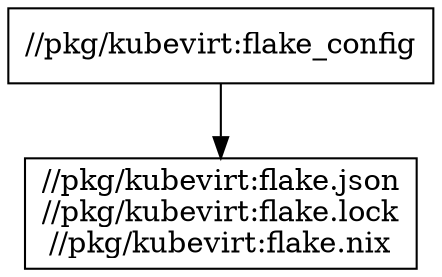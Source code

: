 digraph mygraph {
  node [shape=box];
  "//pkg/kubevirt:flake_config"
  "//pkg/kubevirt:flake_config" -> "//pkg/kubevirt:flake.json\n//pkg/kubevirt:flake.lock\n//pkg/kubevirt:flake.nix"
  "//pkg/kubevirt:flake.json\n//pkg/kubevirt:flake.lock\n//pkg/kubevirt:flake.nix"
}
